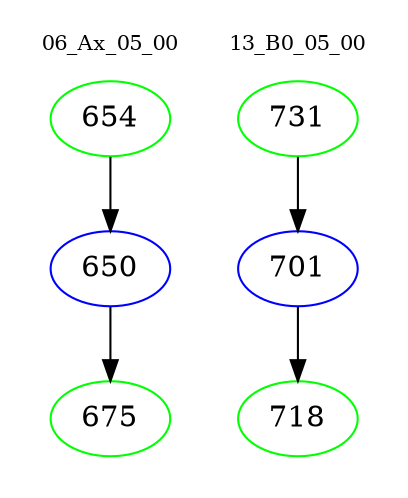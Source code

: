 digraph{
subgraph cluster_0 {
color = white
label = "06_Ax_05_00";
fontsize=10;
T0_654 [label="654", color="green"]
T0_654 -> T0_650 [color="black"]
T0_650 [label="650", color="blue"]
T0_650 -> T0_675 [color="black"]
T0_675 [label="675", color="green"]
}
subgraph cluster_1 {
color = white
label = "13_B0_05_00";
fontsize=10;
T1_731 [label="731", color="green"]
T1_731 -> T1_701 [color="black"]
T1_701 [label="701", color="blue"]
T1_701 -> T1_718 [color="black"]
T1_718 [label="718", color="green"]
}
}
